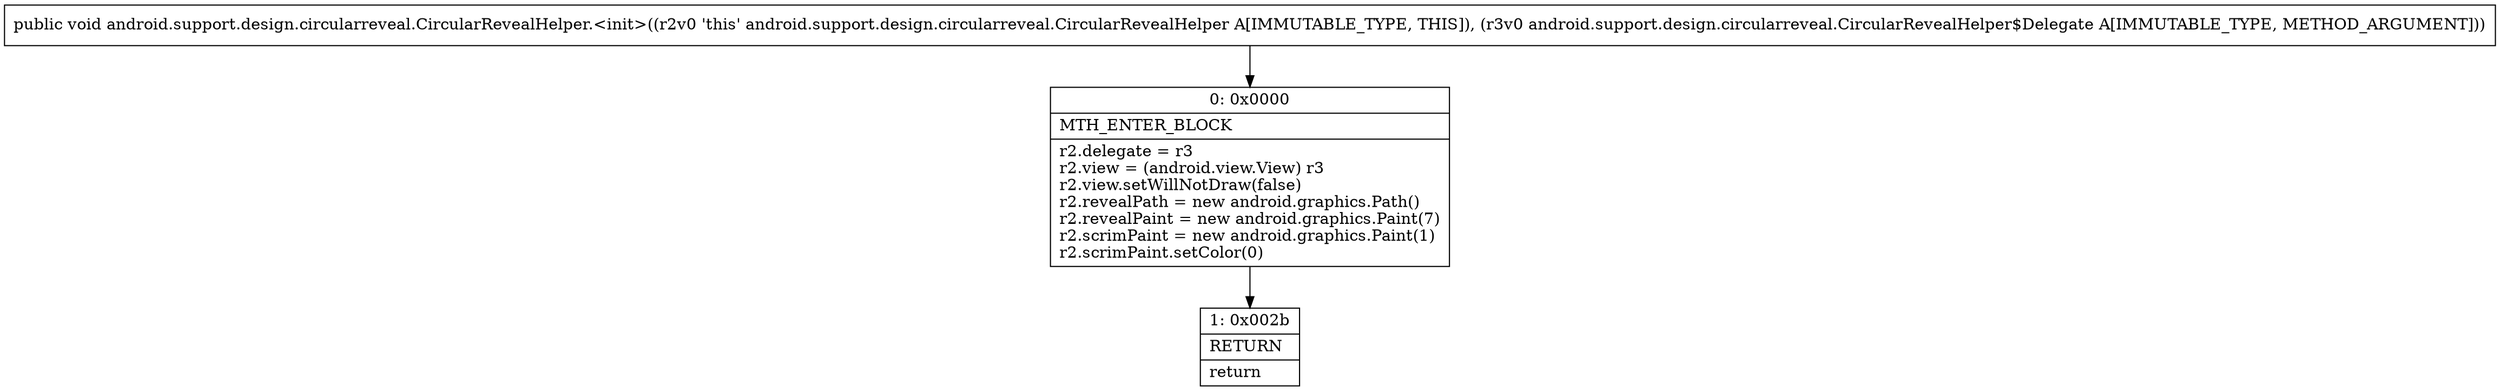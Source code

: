 digraph "CFG forandroid.support.design.circularreveal.CircularRevealHelper.\<init\>(Landroid\/support\/design\/circularreveal\/CircularRevealHelper$Delegate;)V" {
Node_0 [shape=record,label="{0\:\ 0x0000|MTH_ENTER_BLOCK\l|r2.delegate = r3\lr2.view = (android.view.View) r3\lr2.view.setWillNotDraw(false)\lr2.revealPath = new android.graphics.Path()\lr2.revealPaint = new android.graphics.Paint(7)\lr2.scrimPaint = new android.graphics.Paint(1)\lr2.scrimPaint.setColor(0)\l}"];
Node_1 [shape=record,label="{1\:\ 0x002b|RETURN\l|return\l}"];
MethodNode[shape=record,label="{public void android.support.design.circularreveal.CircularRevealHelper.\<init\>((r2v0 'this' android.support.design.circularreveal.CircularRevealHelper A[IMMUTABLE_TYPE, THIS]), (r3v0 android.support.design.circularreveal.CircularRevealHelper$Delegate A[IMMUTABLE_TYPE, METHOD_ARGUMENT])) }"];
MethodNode -> Node_0;
Node_0 -> Node_1;
}

